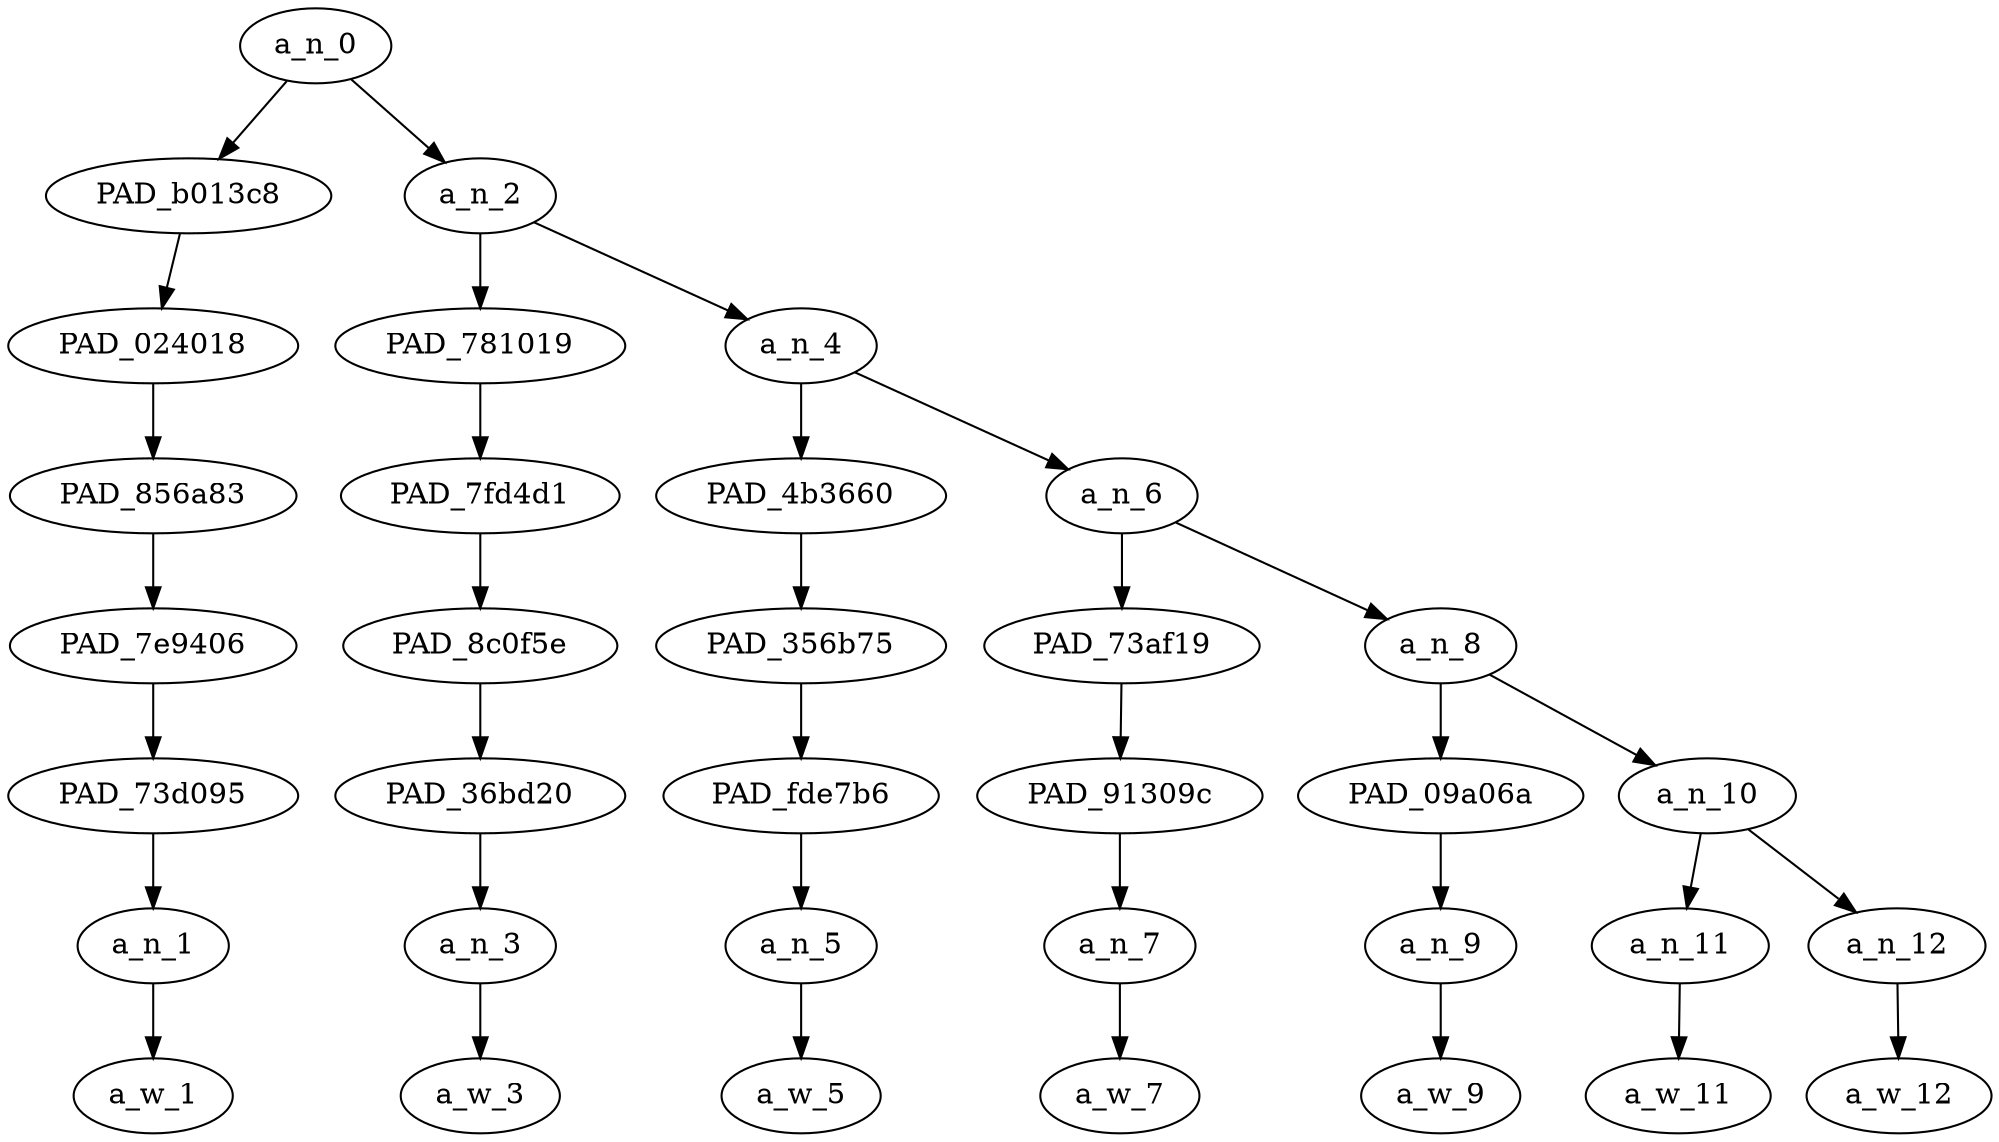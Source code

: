 strict digraph "" {
	a_n_0	[div_dir=1,
		index=0,
		level=7,
		pos="0.984375,7!",
		text_span="[0, 1, 2, 3, 4, 5, 6]",
		value=1.00000001];
	PAD_b013c8	[div_dir=1,
		index=0,
		level=6,
		pos="0.0,6!",
		text_span="[0]",
		value=0.09159702];
	a_n_0 -> PAD_b013c8;
	a_n_2	[div_dir=1,
		index=1,
		level=6,
		pos="1.96875,6!",
		text_span="[1, 2, 3, 4, 5, 6]",
		value=0.90597194];
	a_n_0 -> a_n_2;
	PAD_024018	[div_dir=1,
		index=0,
		level=5,
		pos="0.0,5!",
		text_span="[0]",
		value=0.09159702];
	PAD_b013c8 -> PAD_024018;
	PAD_856a83	[div_dir=1,
		index=0,
		level=4,
		pos="0.0,4!",
		text_span="[0]",
		value=0.09159702];
	PAD_024018 -> PAD_856a83;
	PAD_7e9406	[div_dir=1,
		index=0,
		level=3,
		pos="0.0,3!",
		text_span="[0]",
		value=0.09159702];
	PAD_856a83 -> PAD_7e9406;
	PAD_73d095	[div_dir=1,
		index=0,
		level=2,
		pos="0.0,2!",
		text_span="[0]",
		value=0.09159702];
	PAD_7e9406 -> PAD_73d095;
	a_n_1	[div_dir=1,
		index=0,
		level=1,
		pos="0.0,1!",
		text_span="[0]",
		value=0.09159702];
	PAD_73d095 -> a_n_1;
	a_w_1	[div_dir=0,
		index=0,
		level=0,
		pos="0,0!",
		text_span="[0]",
		value=pope];
	a_n_1 -> a_w_1;
	PAD_781019	[div_dir=-1,
		index=1,
		level=5,
		pos="1.0,5!",
		text_span="[1]",
		value=0.08365981];
	a_n_2 -> PAD_781019;
	a_n_4	[div_dir=1,
		index=2,
		level=5,
		pos="2.9375,5!",
		text_span="[2, 3, 4, 5, 6]",
		value=0.81973794];
	a_n_2 -> a_n_4;
	PAD_7fd4d1	[div_dir=-1,
		index=1,
		level=4,
		pos="1.0,4!",
		text_span="[1]",
		value=0.08365981];
	PAD_781019 -> PAD_7fd4d1;
	PAD_8c0f5e	[div_dir=-1,
		index=1,
		level=3,
		pos="1.0,3!",
		text_span="[1]",
		value=0.08365981];
	PAD_7fd4d1 -> PAD_8c0f5e;
	PAD_36bd20	[div_dir=-1,
		index=1,
		level=2,
		pos="1.0,2!",
		text_span="[1]",
		value=0.08365981];
	PAD_8c0f5e -> PAD_36bd20;
	a_n_3	[div_dir=-1,
		index=1,
		level=1,
		pos="1.0,1!",
		text_span="[1]",
		value=0.08365981];
	PAD_36bd20 -> a_n_3;
	a_w_3	[div_dir=0,
		index=1,
		level=0,
		pos="1,0!",
		text_span="[1]",
		value=is];
	a_n_3 -> a_w_3;
	PAD_4b3660	[div_dir=1,
		index=2,
		level=4,
		pos="2.0,4!",
		text_span="[2]",
		value=0.09745949];
	a_n_4 -> PAD_4b3660;
	a_n_6	[div_dir=1,
		index=3,
		level=4,
		pos="3.875,4!",
		text_span="[3, 4, 5, 6]",
		value=0.71928087];
	a_n_4 -> a_n_6;
	PAD_356b75	[div_dir=1,
		index=2,
		level=3,
		pos="2.0,3!",
		text_span="[2]",
		value=0.09745949];
	PAD_4b3660 -> PAD_356b75;
	PAD_fde7b6	[div_dir=1,
		index=2,
		level=2,
		pos="2.0,2!",
		text_span="[2]",
		value=0.09745949];
	PAD_356b75 -> PAD_fde7b6;
	a_n_5	[div_dir=1,
		index=2,
		level=1,
		pos="2.0,1!",
		text_span="[2]",
		value=0.09745949];
	PAD_fde7b6 -> a_n_5;
	a_w_5	[div_dir=0,
		index=2,
		level=0,
		pos="2,0!",
		text_span="[2]",
		value=asian];
	a_n_5 -> a_w_5;
	PAD_73af19	[div_dir=1,
		index=3,
		level=3,
		pos="3.0,3!",
		text_span="[3]",
		value=0.10529974];
	a_n_6 -> PAD_73af19;
	a_n_8	[div_dir=1,
		index=4,
		level=3,
		pos="4.75,3!",
		text_span="[4, 5, 6]",
		value=0.61097585];
	a_n_6 -> a_n_8;
	PAD_91309c	[div_dir=1,
		index=3,
		level=2,
		pos="3.0,2!",
		text_span="[3]",
		value=0.10529974];
	PAD_73af19 -> PAD_91309c;
	a_n_7	[div_dir=1,
		index=3,
		level=1,
		pos="3.0,1!",
		text_span="[3]",
		value=0.10529974];
	PAD_91309c -> a_n_7;
	a_w_7	[div_dir=0,
		index=3,
		level=0,
		pos="3,0!",
		text_span="[3]",
		value=you];
	a_n_7 -> a_w_7;
	PAD_09a06a	[div_dir=1,
		index=4,
		level=2,
		pos="4.0,2!",
		text_span="[4]",
		value=0.12223714];
	a_n_8 -> PAD_09a06a;
	a_n_10	[div_dir=1,
		index=5,
		level=2,
		pos="5.5,2!",
		text_span="[5, 6]",
		value=0.48610549];
	a_n_8 -> a_n_10;
	a_n_9	[div_dir=1,
		index=4,
		level=1,
		pos="4.0,1!",
		text_span="[4]",
		value=0.12223714];
	PAD_09a06a -> a_n_9;
	a_w_9	[div_dir=0,
		index=4,
		level=0,
		pos="4,0!",
		text_span="[4]",
		value=fucking];
	a_n_9 -> a_w_9;
	a_n_11	[div_dir=1,
		index=5,
		level=1,
		pos="5.0,1!",
		text_span="[5]",
		value=0.17240672];
	a_n_10 -> a_n_11;
	a_n_12	[div_dir=1,
		index=6,
		level=1,
		pos="6.0,1!",
		text_span="[6]",
		value=0.31109523];
	a_n_10 -> a_n_12;
	a_w_11	[div_dir=0,
		index=5,
		level=0,
		pos="5,0!",
		text_span="[5]",
		value=dumb];
	a_n_11 -> a_w_11;
	a_w_12	[div_dir=0,
		index=6,
		level=0,
		pos="6,0!",
		text_span="[6]",
		value=nigger];
	a_n_12 -> a_w_12;
}
